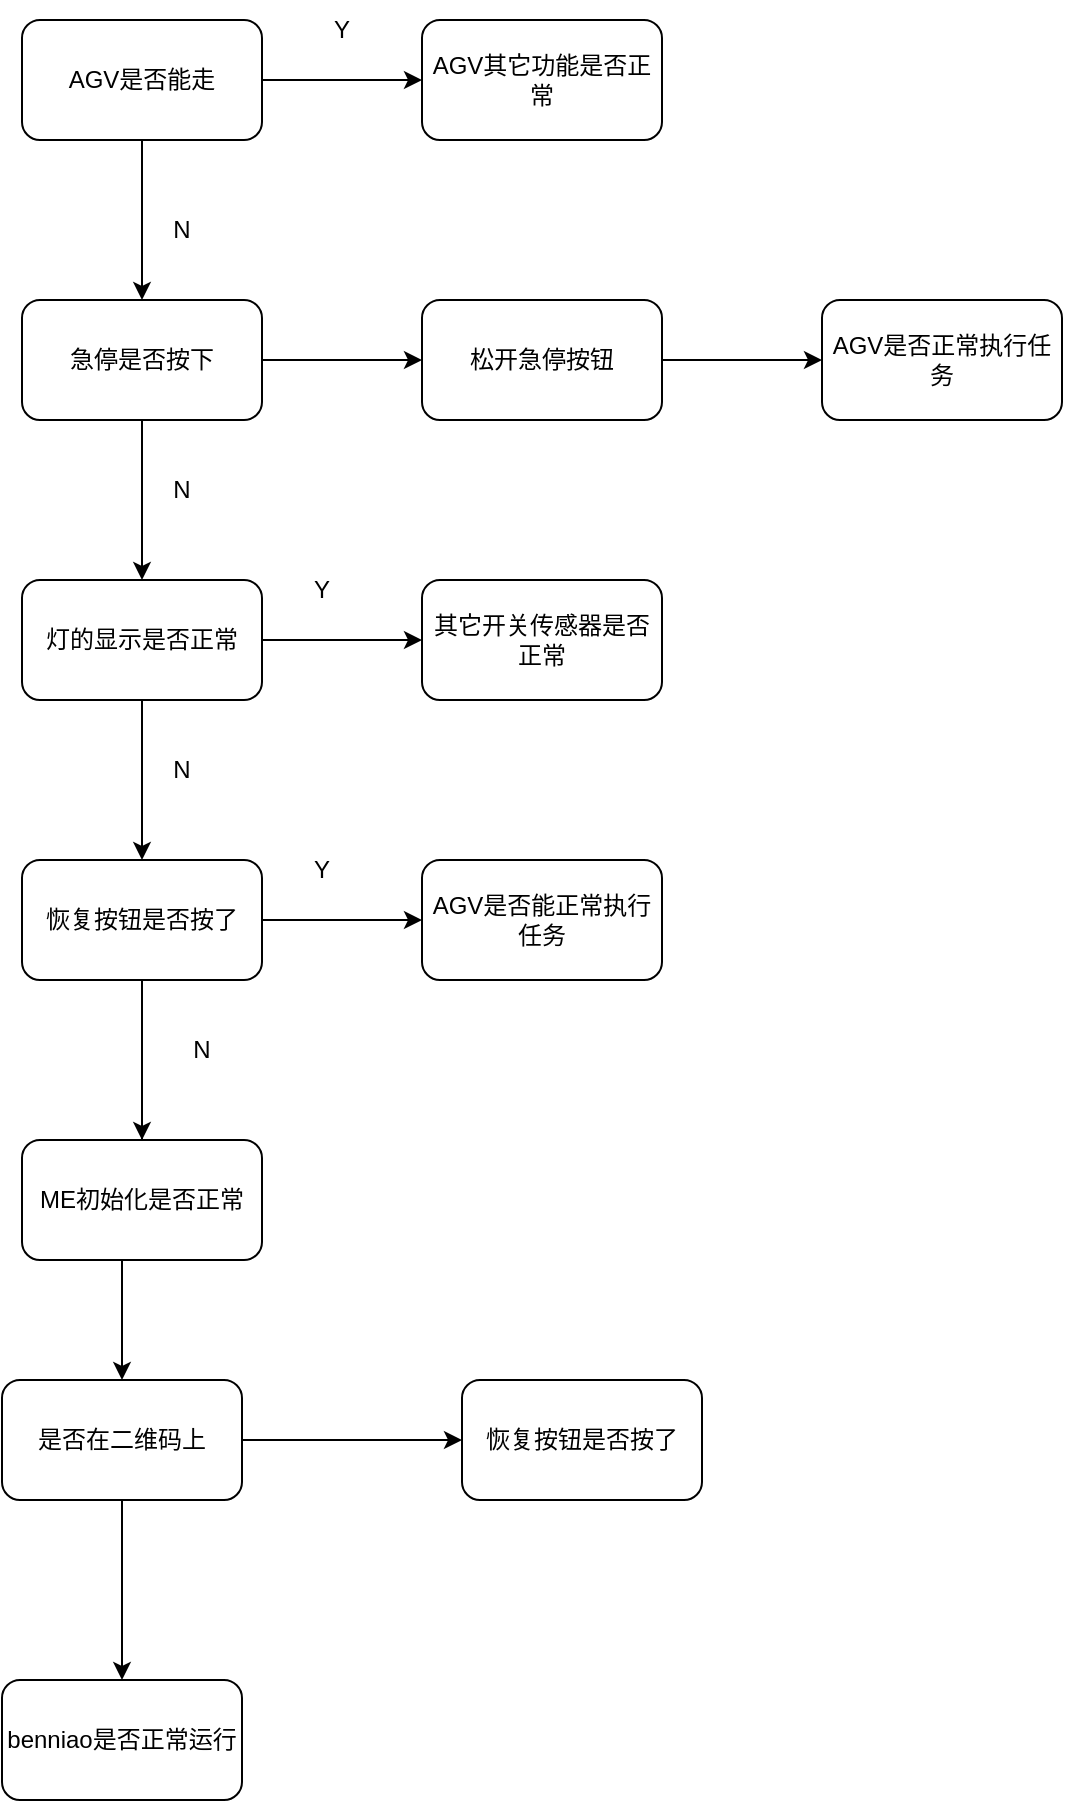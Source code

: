 <mxfile version="20.2.2" type="github">
  <diagram id="8amQzvExZQlctH47_4PJ" name="Page-1">
    <mxGraphModel dx="1350" dy="712" grid="1" gridSize="10" guides="1" tooltips="1" connect="1" arrows="1" fold="1" page="1" pageScale="1" pageWidth="850" pageHeight="1100" math="0" shadow="0">
      <root>
        <mxCell id="0" />
        <mxCell id="1" parent="0" />
        <mxCell id="T1TRBmClJaxGZLmSdFnb-3" value="" style="edgeStyle=orthogonalEdgeStyle;rounded=0;orthogonalLoop=1;jettySize=auto;html=1;" edge="1" parent="1" source="T1TRBmClJaxGZLmSdFnb-1" target="T1TRBmClJaxGZLmSdFnb-2">
          <mxGeometry relative="1" as="geometry" />
        </mxCell>
        <mxCell id="T1TRBmClJaxGZLmSdFnb-9" value="" style="edgeStyle=orthogonalEdgeStyle;rounded=0;orthogonalLoop=1;jettySize=auto;html=1;" edge="1" parent="1" source="T1TRBmClJaxGZLmSdFnb-1" target="T1TRBmClJaxGZLmSdFnb-8">
          <mxGeometry relative="1" as="geometry" />
        </mxCell>
        <mxCell id="T1TRBmClJaxGZLmSdFnb-1" value="AGV是否能走" style="rounded=1;whiteSpace=wrap;html=1;" vertex="1" parent="1">
          <mxGeometry x="50" y="100" width="120" height="60" as="geometry" />
        </mxCell>
        <mxCell id="T1TRBmClJaxGZLmSdFnb-6" value="" style="edgeStyle=orthogonalEdgeStyle;rounded=0;orthogonalLoop=1;jettySize=auto;html=1;" edge="1" parent="1" source="T1TRBmClJaxGZLmSdFnb-2" target="T1TRBmClJaxGZLmSdFnb-5">
          <mxGeometry relative="1" as="geometry" />
        </mxCell>
        <mxCell id="T1TRBmClJaxGZLmSdFnb-28" value="" style="edgeStyle=orthogonalEdgeStyle;rounded=0;orthogonalLoop=1;jettySize=auto;html=1;" edge="1" parent="1" source="T1TRBmClJaxGZLmSdFnb-2" target="T1TRBmClJaxGZLmSdFnb-27">
          <mxGeometry relative="1" as="geometry" />
        </mxCell>
        <mxCell id="T1TRBmClJaxGZLmSdFnb-2" value="急停是否按下" style="rounded=1;whiteSpace=wrap;html=1;" vertex="1" parent="1">
          <mxGeometry x="50" y="240" width="120" height="60" as="geometry" />
        </mxCell>
        <mxCell id="T1TRBmClJaxGZLmSdFnb-4" value="N" style="text;html=1;strokeColor=none;fillColor=none;align=center;verticalAlign=middle;whiteSpace=wrap;rounded=0;" vertex="1" parent="1">
          <mxGeometry x="100" y="190" width="60" height="30" as="geometry" />
        </mxCell>
        <mxCell id="T1TRBmClJaxGZLmSdFnb-12" value="" style="edgeStyle=orthogonalEdgeStyle;rounded=0;orthogonalLoop=1;jettySize=auto;html=1;" edge="1" parent="1" source="T1TRBmClJaxGZLmSdFnb-5" target="T1TRBmClJaxGZLmSdFnb-11">
          <mxGeometry relative="1" as="geometry" />
        </mxCell>
        <mxCell id="T1TRBmClJaxGZLmSdFnb-14" value="" style="edgeStyle=orthogonalEdgeStyle;rounded=0;orthogonalLoop=1;jettySize=auto;html=1;" edge="1" parent="1" source="T1TRBmClJaxGZLmSdFnb-5" target="T1TRBmClJaxGZLmSdFnb-13">
          <mxGeometry relative="1" as="geometry" />
        </mxCell>
        <mxCell id="T1TRBmClJaxGZLmSdFnb-5" value="灯的显示是否正常" style="rounded=1;whiteSpace=wrap;html=1;" vertex="1" parent="1">
          <mxGeometry x="50" y="380" width="120" height="60" as="geometry" />
        </mxCell>
        <mxCell id="T1TRBmClJaxGZLmSdFnb-7" value="N" style="text;html=1;strokeColor=none;fillColor=none;align=center;verticalAlign=middle;whiteSpace=wrap;rounded=0;" vertex="1" parent="1">
          <mxGeometry x="100" y="320" width="60" height="30" as="geometry" />
        </mxCell>
        <mxCell id="T1TRBmClJaxGZLmSdFnb-8" value="AGV其它功能是否正常" style="rounded=1;whiteSpace=wrap;html=1;" vertex="1" parent="1">
          <mxGeometry x="250" y="100" width="120" height="60" as="geometry" />
        </mxCell>
        <mxCell id="T1TRBmClJaxGZLmSdFnb-10" value="Y" style="text;html=1;strokeColor=none;fillColor=none;align=center;verticalAlign=middle;whiteSpace=wrap;rounded=0;" vertex="1" parent="1">
          <mxGeometry x="180" y="90" width="60" height="30" as="geometry" />
        </mxCell>
        <mxCell id="T1TRBmClJaxGZLmSdFnb-18" value="" style="edgeStyle=orthogonalEdgeStyle;rounded=0;orthogonalLoop=1;jettySize=auto;html=1;" edge="1" parent="1" source="T1TRBmClJaxGZLmSdFnb-11" target="T1TRBmClJaxGZLmSdFnb-17">
          <mxGeometry relative="1" as="geometry" />
        </mxCell>
        <mxCell id="T1TRBmClJaxGZLmSdFnb-20" value="" style="edgeStyle=orthogonalEdgeStyle;rounded=0;orthogonalLoop=1;jettySize=auto;html=1;" edge="1" parent="1" source="T1TRBmClJaxGZLmSdFnb-11" target="T1TRBmClJaxGZLmSdFnb-19">
          <mxGeometry relative="1" as="geometry" />
        </mxCell>
        <mxCell id="T1TRBmClJaxGZLmSdFnb-26" value="" style="edgeStyle=orthogonalEdgeStyle;rounded=0;orthogonalLoop=1;jettySize=auto;html=1;" edge="1" parent="1" source="T1TRBmClJaxGZLmSdFnb-11" target="T1TRBmClJaxGZLmSdFnb-25">
          <mxGeometry relative="1" as="geometry" />
        </mxCell>
        <mxCell id="T1TRBmClJaxGZLmSdFnb-11" value="恢复按钮是否按了" style="rounded=1;whiteSpace=wrap;html=1;" vertex="1" parent="1">
          <mxGeometry x="50" y="520" width="120" height="60" as="geometry" />
        </mxCell>
        <mxCell id="T1TRBmClJaxGZLmSdFnb-13" value="其它开关传感器是否正常" style="rounded=1;whiteSpace=wrap;html=1;" vertex="1" parent="1">
          <mxGeometry x="250" y="380" width="120" height="60" as="geometry" />
        </mxCell>
        <mxCell id="T1TRBmClJaxGZLmSdFnb-15" value="N" style="text;html=1;strokeColor=none;fillColor=none;align=center;verticalAlign=middle;whiteSpace=wrap;rounded=0;" vertex="1" parent="1">
          <mxGeometry x="100" y="460" width="60" height="30" as="geometry" />
        </mxCell>
        <mxCell id="T1TRBmClJaxGZLmSdFnb-16" value="Y" style="text;html=1;strokeColor=none;fillColor=none;align=center;verticalAlign=middle;whiteSpace=wrap;rounded=0;" vertex="1" parent="1">
          <mxGeometry x="170" y="370" width="60" height="30" as="geometry" />
        </mxCell>
        <mxCell id="T1TRBmClJaxGZLmSdFnb-22" value="" style="edgeStyle=orthogonalEdgeStyle;rounded=0;orthogonalLoop=1;jettySize=auto;html=1;exitX=0.5;exitY=1;exitDx=0;exitDy=0;" edge="1" parent="1" source="T1TRBmClJaxGZLmSdFnb-19" target="T1TRBmClJaxGZLmSdFnb-21">
          <mxGeometry relative="1" as="geometry" />
        </mxCell>
        <mxCell id="T1TRBmClJaxGZLmSdFnb-17" value="ME初始化是否正常" style="rounded=1;whiteSpace=wrap;html=1;" vertex="1" parent="1">
          <mxGeometry x="50" y="660" width="120" height="60" as="geometry" />
        </mxCell>
        <mxCell id="T1TRBmClJaxGZLmSdFnb-24" value="" style="edgeStyle=orthogonalEdgeStyle;rounded=0;orthogonalLoop=1;jettySize=auto;html=1;" edge="1" parent="1" source="T1TRBmClJaxGZLmSdFnb-19" target="T1TRBmClJaxGZLmSdFnb-23">
          <mxGeometry relative="1" as="geometry" />
        </mxCell>
        <mxCell id="T1TRBmClJaxGZLmSdFnb-19" value="是否在二维码上" style="rounded=1;whiteSpace=wrap;html=1;" vertex="1" parent="1">
          <mxGeometry x="40" y="780" width="120" height="60" as="geometry" />
        </mxCell>
        <mxCell id="T1TRBmClJaxGZLmSdFnb-21" value="benniao是否正常运行" style="rounded=1;whiteSpace=wrap;html=1;" vertex="1" parent="1">
          <mxGeometry x="40" y="930" width="120" height="60" as="geometry" />
        </mxCell>
        <mxCell id="T1TRBmClJaxGZLmSdFnb-23" value="恢复按钮是否按了" style="rounded=1;whiteSpace=wrap;html=1;" vertex="1" parent="1">
          <mxGeometry x="270" y="780" width="120" height="60" as="geometry" />
        </mxCell>
        <mxCell id="T1TRBmClJaxGZLmSdFnb-25" value="AGV是否能正常执行任务" style="rounded=1;whiteSpace=wrap;html=1;" vertex="1" parent="1">
          <mxGeometry x="250" y="520" width="120" height="60" as="geometry" />
        </mxCell>
        <mxCell id="T1TRBmClJaxGZLmSdFnb-30" value="" style="edgeStyle=orthogonalEdgeStyle;rounded=0;orthogonalLoop=1;jettySize=auto;html=1;" edge="1" parent="1" source="T1TRBmClJaxGZLmSdFnb-27" target="T1TRBmClJaxGZLmSdFnb-29">
          <mxGeometry relative="1" as="geometry" />
        </mxCell>
        <mxCell id="T1TRBmClJaxGZLmSdFnb-27" value="松开急停按钮" style="rounded=1;whiteSpace=wrap;html=1;" vertex="1" parent="1">
          <mxGeometry x="250" y="240" width="120" height="60" as="geometry" />
        </mxCell>
        <mxCell id="T1TRBmClJaxGZLmSdFnb-29" value="AGV是否正常执行任务" style="rounded=1;whiteSpace=wrap;html=1;" vertex="1" parent="1">
          <mxGeometry x="450" y="240" width="120" height="60" as="geometry" />
        </mxCell>
        <mxCell id="T1TRBmClJaxGZLmSdFnb-31" value="N" style="text;html=1;strokeColor=none;fillColor=none;align=center;verticalAlign=middle;whiteSpace=wrap;rounded=0;" vertex="1" parent="1">
          <mxGeometry x="110" y="600" width="60" height="30" as="geometry" />
        </mxCell>
        <mxCell id="T1TRBmClJaxGZLmSdFnb-32" value="Y" style="text;html=1;strokeColor=none;fillColor=none;align=center;verticalAlign=middle;whiteSpace=wrap;rounded=0;" vertex="1" parent="1">
          <mxGeometry x="170" y="510" width="60" height="30" as="geometry" />
        </mxCell>
      </root>
    </mxGraphModel>
  </diagram>
</mxfile>
